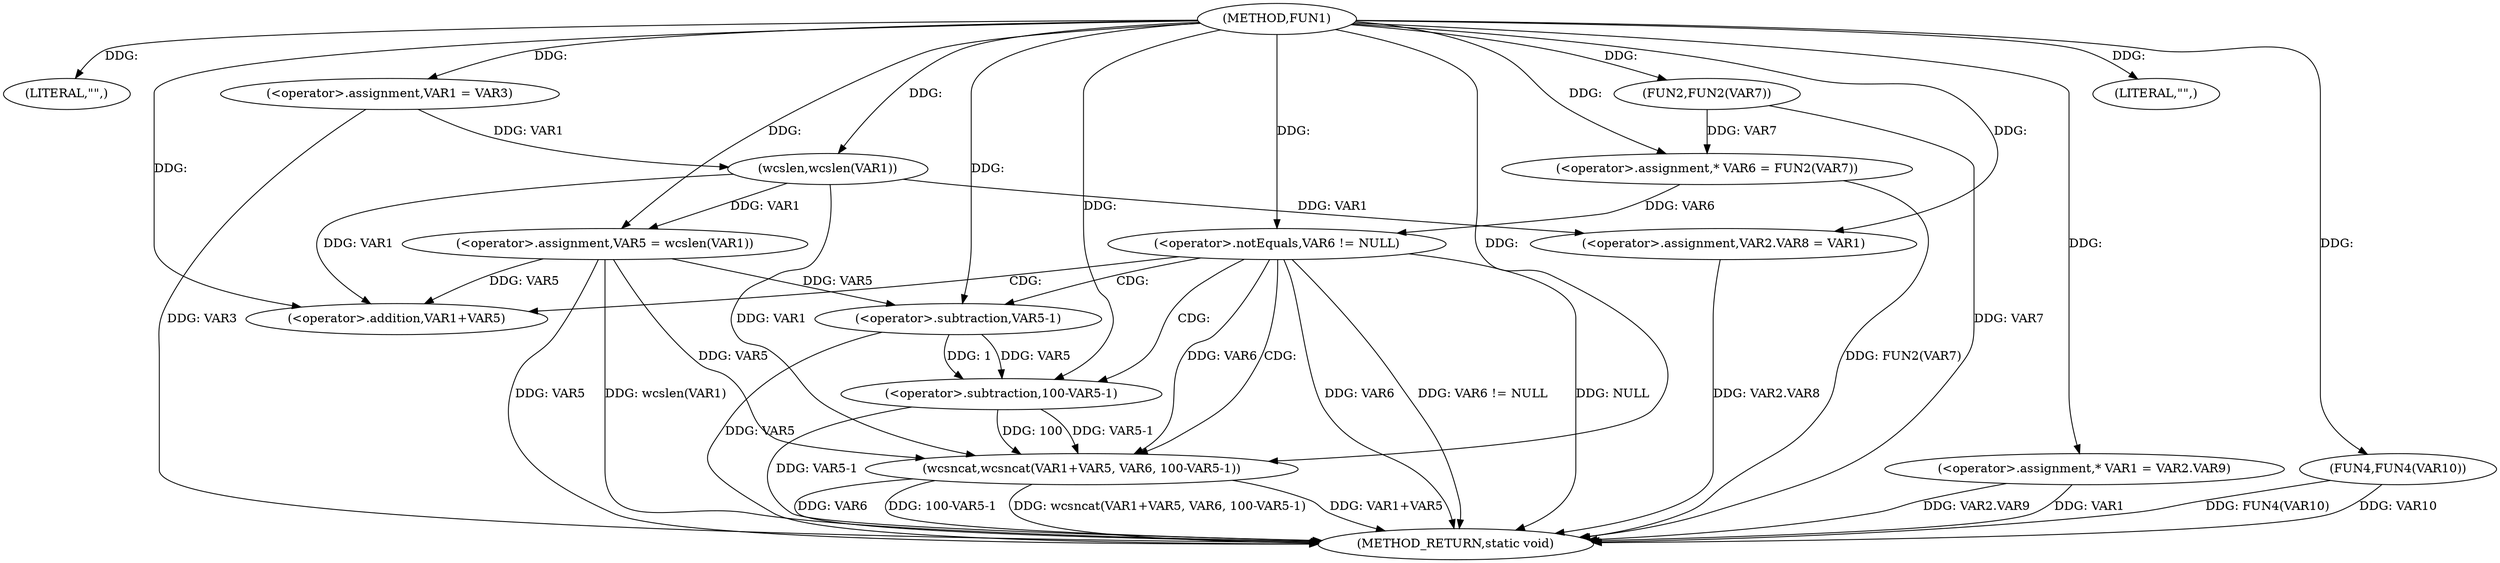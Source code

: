 digraph FUN1 {  
"1000100" [label = "(METHOD,FUN1)" ]
"1000150" [label = "(METHOD_RETURN,static void)" ]
"1000104" [label = "(LITERAL,\"\",)" ]
"1000105" [label = "(<operator>.assignment,VAR1 = VAR3)" ]
"1000110" [label = "(<operator>.assignment,VAR5 = wcslen(VAR1))" ]
"1000112" [label = "(wcslen,wcslen(VAR1))" ]
"1000115" [label = "(<operator>.assignment,* VAR6 = FUN2(VAR7))" ]
"1000117" [label = "(FUN2,FUN2(VAR7))" ]
"1000120" [label = "(<operator>.notEquals,VAR6 != NULL)" ]
"1000124" [label = "(wcsncat,wcsncat(VAR1+VAR5, VAR6, 100-VAR5-1))" ]
"1000125" [label = "(<operator>.addition,VAR1+VAR5)" ]
"1000129" [label = "(<operator>.subtraction,100-VAR5-1)" ]
"1000131" [label = "(<operator>.subtraction,VAR5-1)" ]
"1000134" [label = "(<operator>.assignment,VAR2.VAR8 = VAR1)" ]
"1000141" [label = "(<operator>.assignment,* VAR1 = VAR2.VAR9)" ]
"1000147" [label = "(LITERAL,\"\",)" ]
"1000148" [label = "(FUN4,FUN4(VAR10))" ]
  "1000115" -> "1000150"  [ label = "DDG: FUN2(VAR7)"] 
  "1000141" -> "1000150"  [ label = "DDG: VAR1"] 
  "1000124" -> "1000150"  [ label = "DDG: VAR1+VAR5"] 
  "1000105" -> "1000150"  [ label = "DDG: VAR3"] 
  "1000117" -> "1000150"  [ label = "DDG: VAR7"] 
  "1000110" -> "1000150"  [ label = "DDG: wcslen(VAR1)"] 
  "1000124" -> "1000150"  [ label = "DDG: VAR6"] 
  "1000110" -> "1000150"  [ label = "DDG: VAR5"] 
  "1000131" -> "1000150"  [ label = "DDG: VAR5"] 
  "1000124" -> "1000150"  [ label = "DDG: 100-VAR5-1"] 
  "1000120" -> "1000150"  [ label = "DDG: VAR6"] 
  "1000148" -> "1000150"  [ label = "DDG: VAR10"] 
  "1000148" -> "1000150"  [ label = "DDG: FUN4(VAR10)"] 
  "1000134" -> "1000150"  [ label = "DDG: VAR2.VAR8"] 
  "1000120" -> "1000150"  [ label = "DDG: VAR6 != NULL"] 
  "1000141" -> "1000150"  [ label = "DDG: VAR2.VAR9"] 
  "1000120" -> "1000150"  [ label = "DDG: NULL"] 
  "1000129" -> "1000150"  [ label = "DDG: VAR5-1"] 
  "1000124" -> "1000150"  [ label = "DDG: wcsncat(VAR1+VAR5, VAR6, 100-VAR5-1)"] 
  "1000100" -> "1000104"  [ label = "DDG: "] 
  "1000100" -> "1000105"  [ label = "DDG: "] 
  "1000112" -> "1000110"  [ label = "DDG: VAR1"] 
  "1000100" -> "1000110"  [ label = "DDG: "] 
  "1000105" -> "1000112"  [ label = "DDG: VAR1"] 
  "1000100" -> "1000112"  [ label = "DDG: "] 
  "1000117" -> "1000115"  [ label = "DDG: VAR7"] 
  "1000100" -> "1000115"  [ label = "DDG: "] 
  "1000100" -> "1000117"  [ label = "DDG: "] 
  "1000115" -> "1000120"  [ label = "DDG: VAR6"] 
  "1000100" -> "1000120"  [ label = "DDG: "] 
  "1000112" -> "1000124"  [ label = "DDG: VAR1"] 
  "1000100" -> "1000124"  [ label = "DDG: "] 
  "1000110" -> "1000124"  [ label = "DDG: VAR5"] 
  "1000112" -> "1000125"  [ label = "DDG: VAR1"] 
  "1000100" -> "1000125"  [ label = "DDG: "] 
  "1000110" -> "1000125"  [ label = "DDG: VAR5"] 
  "1000120" -> "1000124"  [ label = "DDG: VAR6"] 
  "1000129" -> "1000124"  [ label = "DDG: 100"] 
  "1000129" -> "1000124"  [ label = "DDG: VAR5-1"] 
  "1000100" -> "1000129"  [ label = "DDG: "] 
  "1000131" -> "1000129"  [ label = "DDG: VAR5"] 
  "1000131" -> "1000129"  [ label = "DDG: 1"] 
  "1000100" -> "1000131"  [ label = "DDG: "] 
  "1000110" -> "1000131"  [ label = "DDG: VAR5"] 
  "1000112" -> "1000134"  [ label = "DDG: VAR1"] 
  "1000100" -> "1000134"  [ label = "DDG: "] 
  "1000100" -> "1000141"  [ label = "DDG: "] 
  "1000100" -> "1000147"  [ label = "DDG: "] 
  "1000100" -> "1000148"  [ label = "DDG: "] 
  "1000120" -> "1000129"  [ label = "CDG: "] 
  "1000120" -> "1000124"  [ label = "CDG: "] 
  "1000120" -> "1000125"  [ label = "CDG: "] 
  "1000120" -> "1000131"  [ label = "CDG: "] 
}
